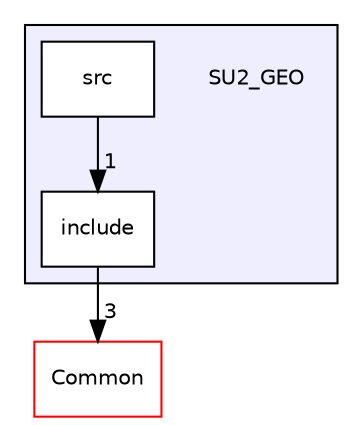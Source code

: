 digraph "SU2_GEO" {
  compound=true
  node [ fontsize="10", fontname="Helvetica"];
  edge [ labelfontsize="10", labelfontname="Helvetica"];
  subgraph clusterdir_b90f79fb541ad3e608448ba1c4c7891e {
    graph [ bgcolor="#eeeeff", pencolor="black", label="" URL="dir_b90f79fb541ad3e608448ba1c4c7891e.html"];
    dir_b90f79fb541ad3e608448ba1c4c7891e [shape=plaintext label="SU2_GEO"];
    dir_4b0a30b6423db7be81bc8643fd2d04e5 [shape=box label="include" color="black" fillcolor="white" style="filled" URL="dir_4b0a30b6423db7be81bc8643fd2d04e5.html"];
    dir_7293992a38e527b5680c4beb7c00a38c [shape=box label="src" color="black" fillcolor="white" style="filled" URL="dir_7293992a38e527b5680c4beb7c00a38c.html"];
  }
  dir_4ab6b4cc6a7edbff49100e9123df213f [shape=box label="Common" fillcolor="white" style="filled" color="red" URL="dir_4ab6b4cc6a7edbff49100e9123df213f.html"];
  dir_7293992a38e527b5680c4beb7c00a38c->dir_4b0a30b6423db7be81bc8643fd2d04e5 [headlabel="1", labeldistance=1.5 headhref="dir_000097_000096.html"];
  dir_4b0a30b6423db7be81bc8643fd2d04e5->dir_4ab6b4cc6a7edbff49100e9123df213f [headlabel="3", labeldistance=1.5 headhref="dir_000096_000000.html"];
}
